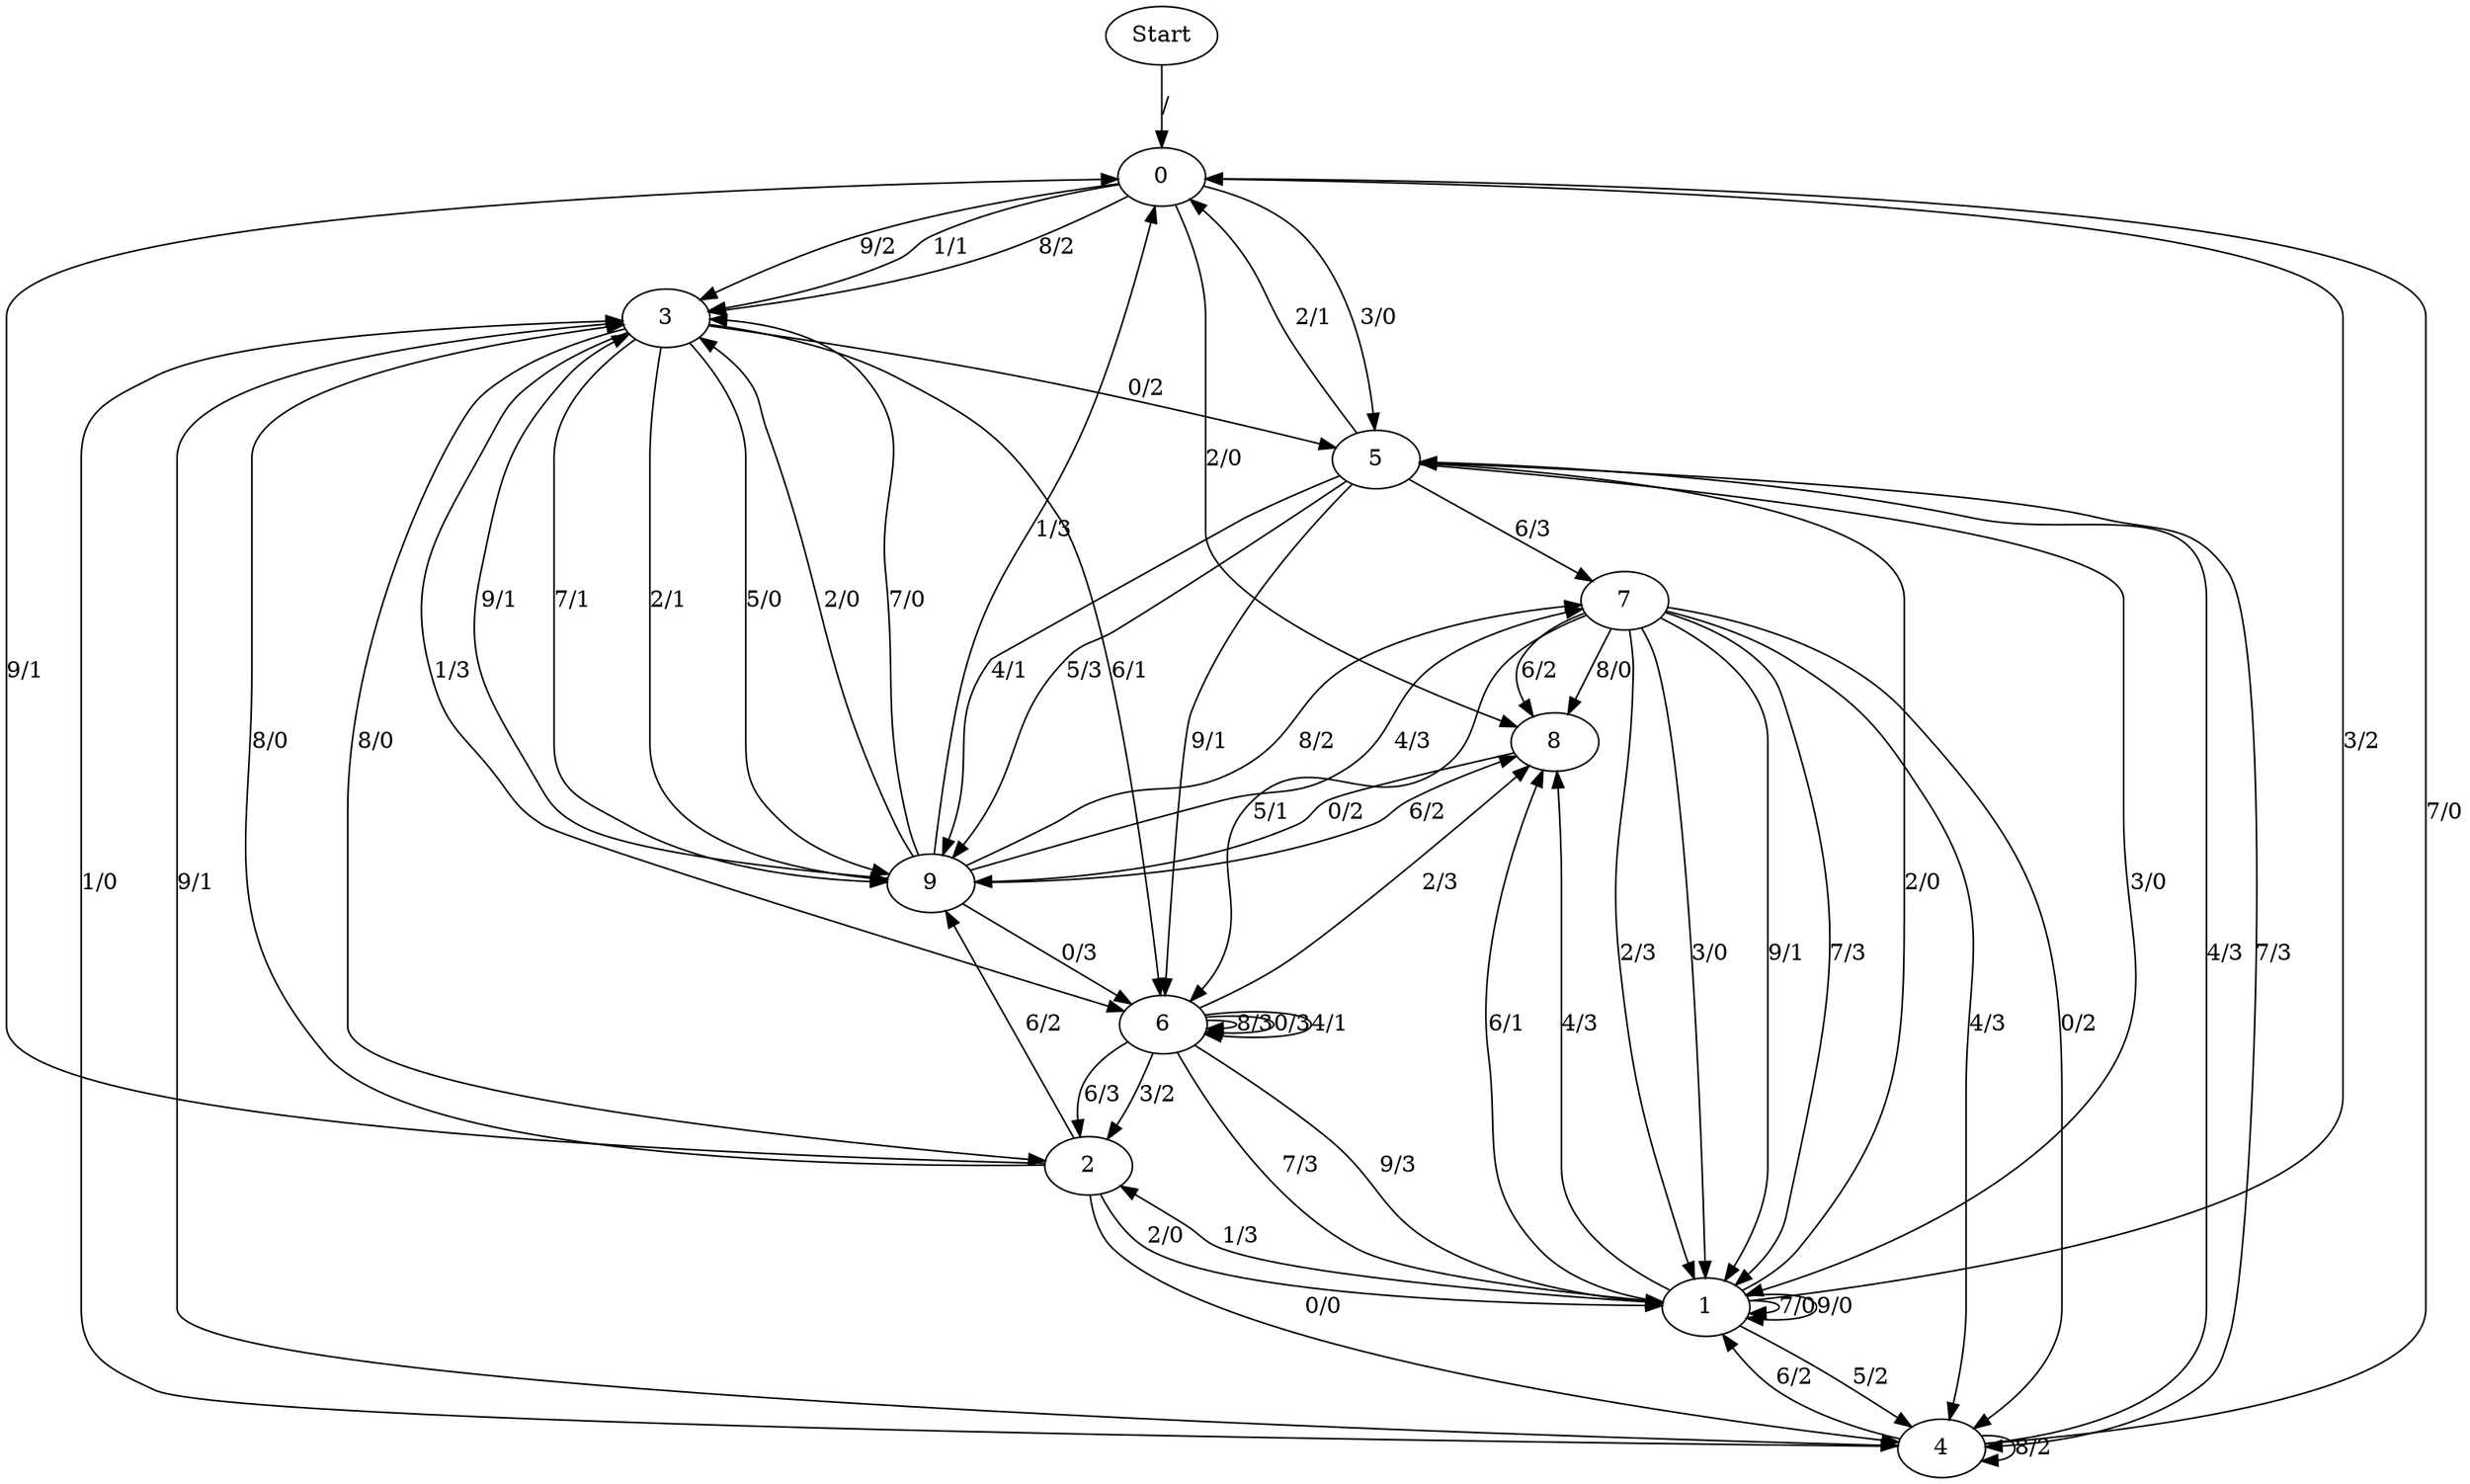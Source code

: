 digraph {
	Start -> 0 [label="/"]
	0 -> 3 [label="8/2"]
	0 -> 3 [label="9/2"]
	0 -> 3 [label="1/1"]
	0 -> 8 [label="2/0"]
	0 -> 5 [label="3/0"]
	4 -> 3 [label="1/0"]
	4 -> 5 [label="4/3"]
	4 -> 1 [label="6/2"]
	4 -> 0 [label="7/0"]
	4 -> 4 [label="8/2"]
	3 -> 6 [label="6/1"]
	3 -> 9 [label="7/1"]
	3 -> 2 [label="8/0"]
	3 -> 4 [label="9/1"]
	3 -> 5 [label="0/2"]
	3 -> 6 [label="1/3"]
	3 -> 9 [label="2/1"]
	3 -> 9 [label="5/0"]
	2 -> 0 [label="9/1"]
	2 -> 4 [label="0/0"]
	2 -> 1 [label="2/0"]
	2 -> 9 [label="6/2"]
	2 -> 3 [label="8/0"]
	9 -> 3 [label="7/0"]
	9 -> 7 [label="8/2"]
	9 -> 3 [label="9/1"]
	9 -> 6 [label="0/3"]
	9 -> 0 [label="1/3"]
	9 -> 3 [label="2/0"]
	9 -> 7 [label="4/3"]
	9 -> 8 [label="6/2"]
	6 -> 1 [label="7/3"]
	6 -> 6 [label="8/3"]
	6 -> 1 [label="9/3"]
	6 -> 6 [label="0/3"]
	6 -> 8 [label="2/3"]
	6 -> 2 [label="3/2"]
	6 -> 6 [label="4/1"]
	6 -> 2 [label="6/3"]
	1 -> 4 [label="5/2"]
	1 -> 8 [label="6/1"]
	1 -> 1 [label="7/0"]
	1 -> 1 [label="9/0"]
	1 -> 2 [label="1/3"]
	1 -> 5 [label="2/0"]
	1 -> 0 [label="3/2"]
	1 -> 8 [label="4/3"]
	5 -> 7 [label="6/3"]
	5 -> 4 [label="7/3"]
	5 -> 6 [label="9/1"]
	5 -> 0 [label="2/1"]
	5 -> 1 [label="3/0"]
	5 -> 9 [label="4/1"]
	5 -> 9 [label="5/3"]
	7 -> 1 [label="2/3"]
	7 -> 8 [label="6/2"]
	7 -> 1 [label="3/0"]
	7 -> 4 [label="4/3"]
	7 -> 1 [label="9/1"]
	7 -> 8 [label="8/0"]
	7 -> 6 [label="5/1"]
	7 -> 1 [label="7/3"]
	7 -> 4 [label="0/2"]
	8 -> 9 [label="0/2"]
}